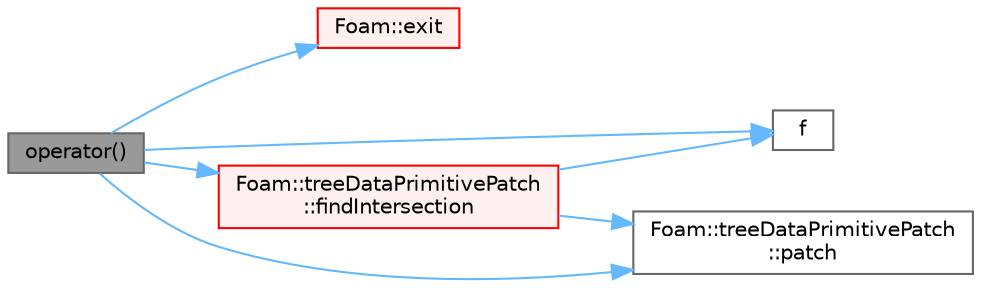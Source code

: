 digraph "operator()"
{
 // LATEX_PDF_SIZE
  bgcolor="transparent";
  edge [fontname=Helvetica,fontsize=10,labelfontname=Helvetica,labelfontsize=10];
  node [fontname=Helvetica,fontsize=10,shape=box,height=0.2,width=0.4];
  rankdir="LR";
  Node1 [id="Node000001",label="operator()",height=0.2,width=0.4,color="gray40", fillcolor="grey60", style="filled", fontcolor="black",tooltip=" "];
  Node1 -> Node2 [id="edge1_Node000001_Node000002",color="steelblue1",style="solid",tooltip=" "];
  Node2 [id="Node000002",label="Foam::exit",height=0.2,width=0.4,color="red", fillcolor="#FFF0F0", style="filled",URL="$namespaceFoam.html#ae0529b088aefc9f83b89dce5c31fda64",tooltip=" "];
  Node1 -> Node4 [id="edge2_Node000001_Node000004",color="steelblue1",style="solid",tooltip=" "];
  Node4 [id="Node000004",label="f",height=0.2,width=0.4,color="grey40", fillcolor="white", style="filled",URL="$readKivaGrid_8H.html#a888be93833ac7a23170555c69c690288",tooltip=" "];
  Node1 -> Node5 [id="edge3_Node000001_Node000005",color="steelblue1",style="solid",tooltip=" "];
  Node5 [id="Node000005",label="Foam::treeDataPrimitivePatch\l::findIntersection",height=0.2,width=0.4,color="red", fillcolor="#FFF0F0", style="filled",URL="$classFoam_1_1treeDataPrimitivePatch.html#a210153d7c41d79965657a6f10acedba1",tooltip=" "];
  Node5 -> Node4 [id="edge4_Node000005_Node000004",color="steelblue1",style="solid",tooltip=" "];
  Node5 -> Node6 [id="edge5_Node000005_Node000006",color="steelblue1",style="solid",tooltip=" "];
  Node6 [id="Node000006",label="Foam::treeDataPrimitivePatch\l::patch",height=0.2,width=0.4,color="grey40", fillcolor="white", style="filled",URL="$classFoam_1_1treeDataPrimitivePatch.html#a845f78c53939840fed88c04b31428096",tooltip=" "];
  Node1 -> Node6 [id="edge6_Node000001_Node000006",color="steelblue1",style="solid",tooltip=" "];
}
